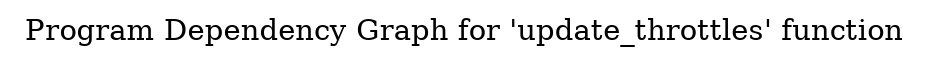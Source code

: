 digraph "Program Dependency Graph for 'update_throttles' function" {
	label="Program Dependency Graph for 'update_throttles' function";

}
